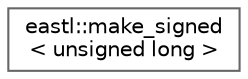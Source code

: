 digraph "类继承关系图"
{
 // LATEX_PDF_SIZE
  bgcolor="transparent";
  edge [fontname=Helvetica,fontsize=10,labelfontname=Helvetica,labelfontsize=10];
  node [fontname=Helvetica,fontsize=10,shape=box,height=0.2,width=0.4];
  rankdir="LR";
  Node0 [id="Node000000",label="eastl::make_signed\l\< unsigned long \>",height=0.2,width=0.4,color="grey40", fillcolor="white", style="filled",URL="$structeastl_1_1make__signed_3_01unsigned_01long_01_4.html",tooltip=" "];
}
